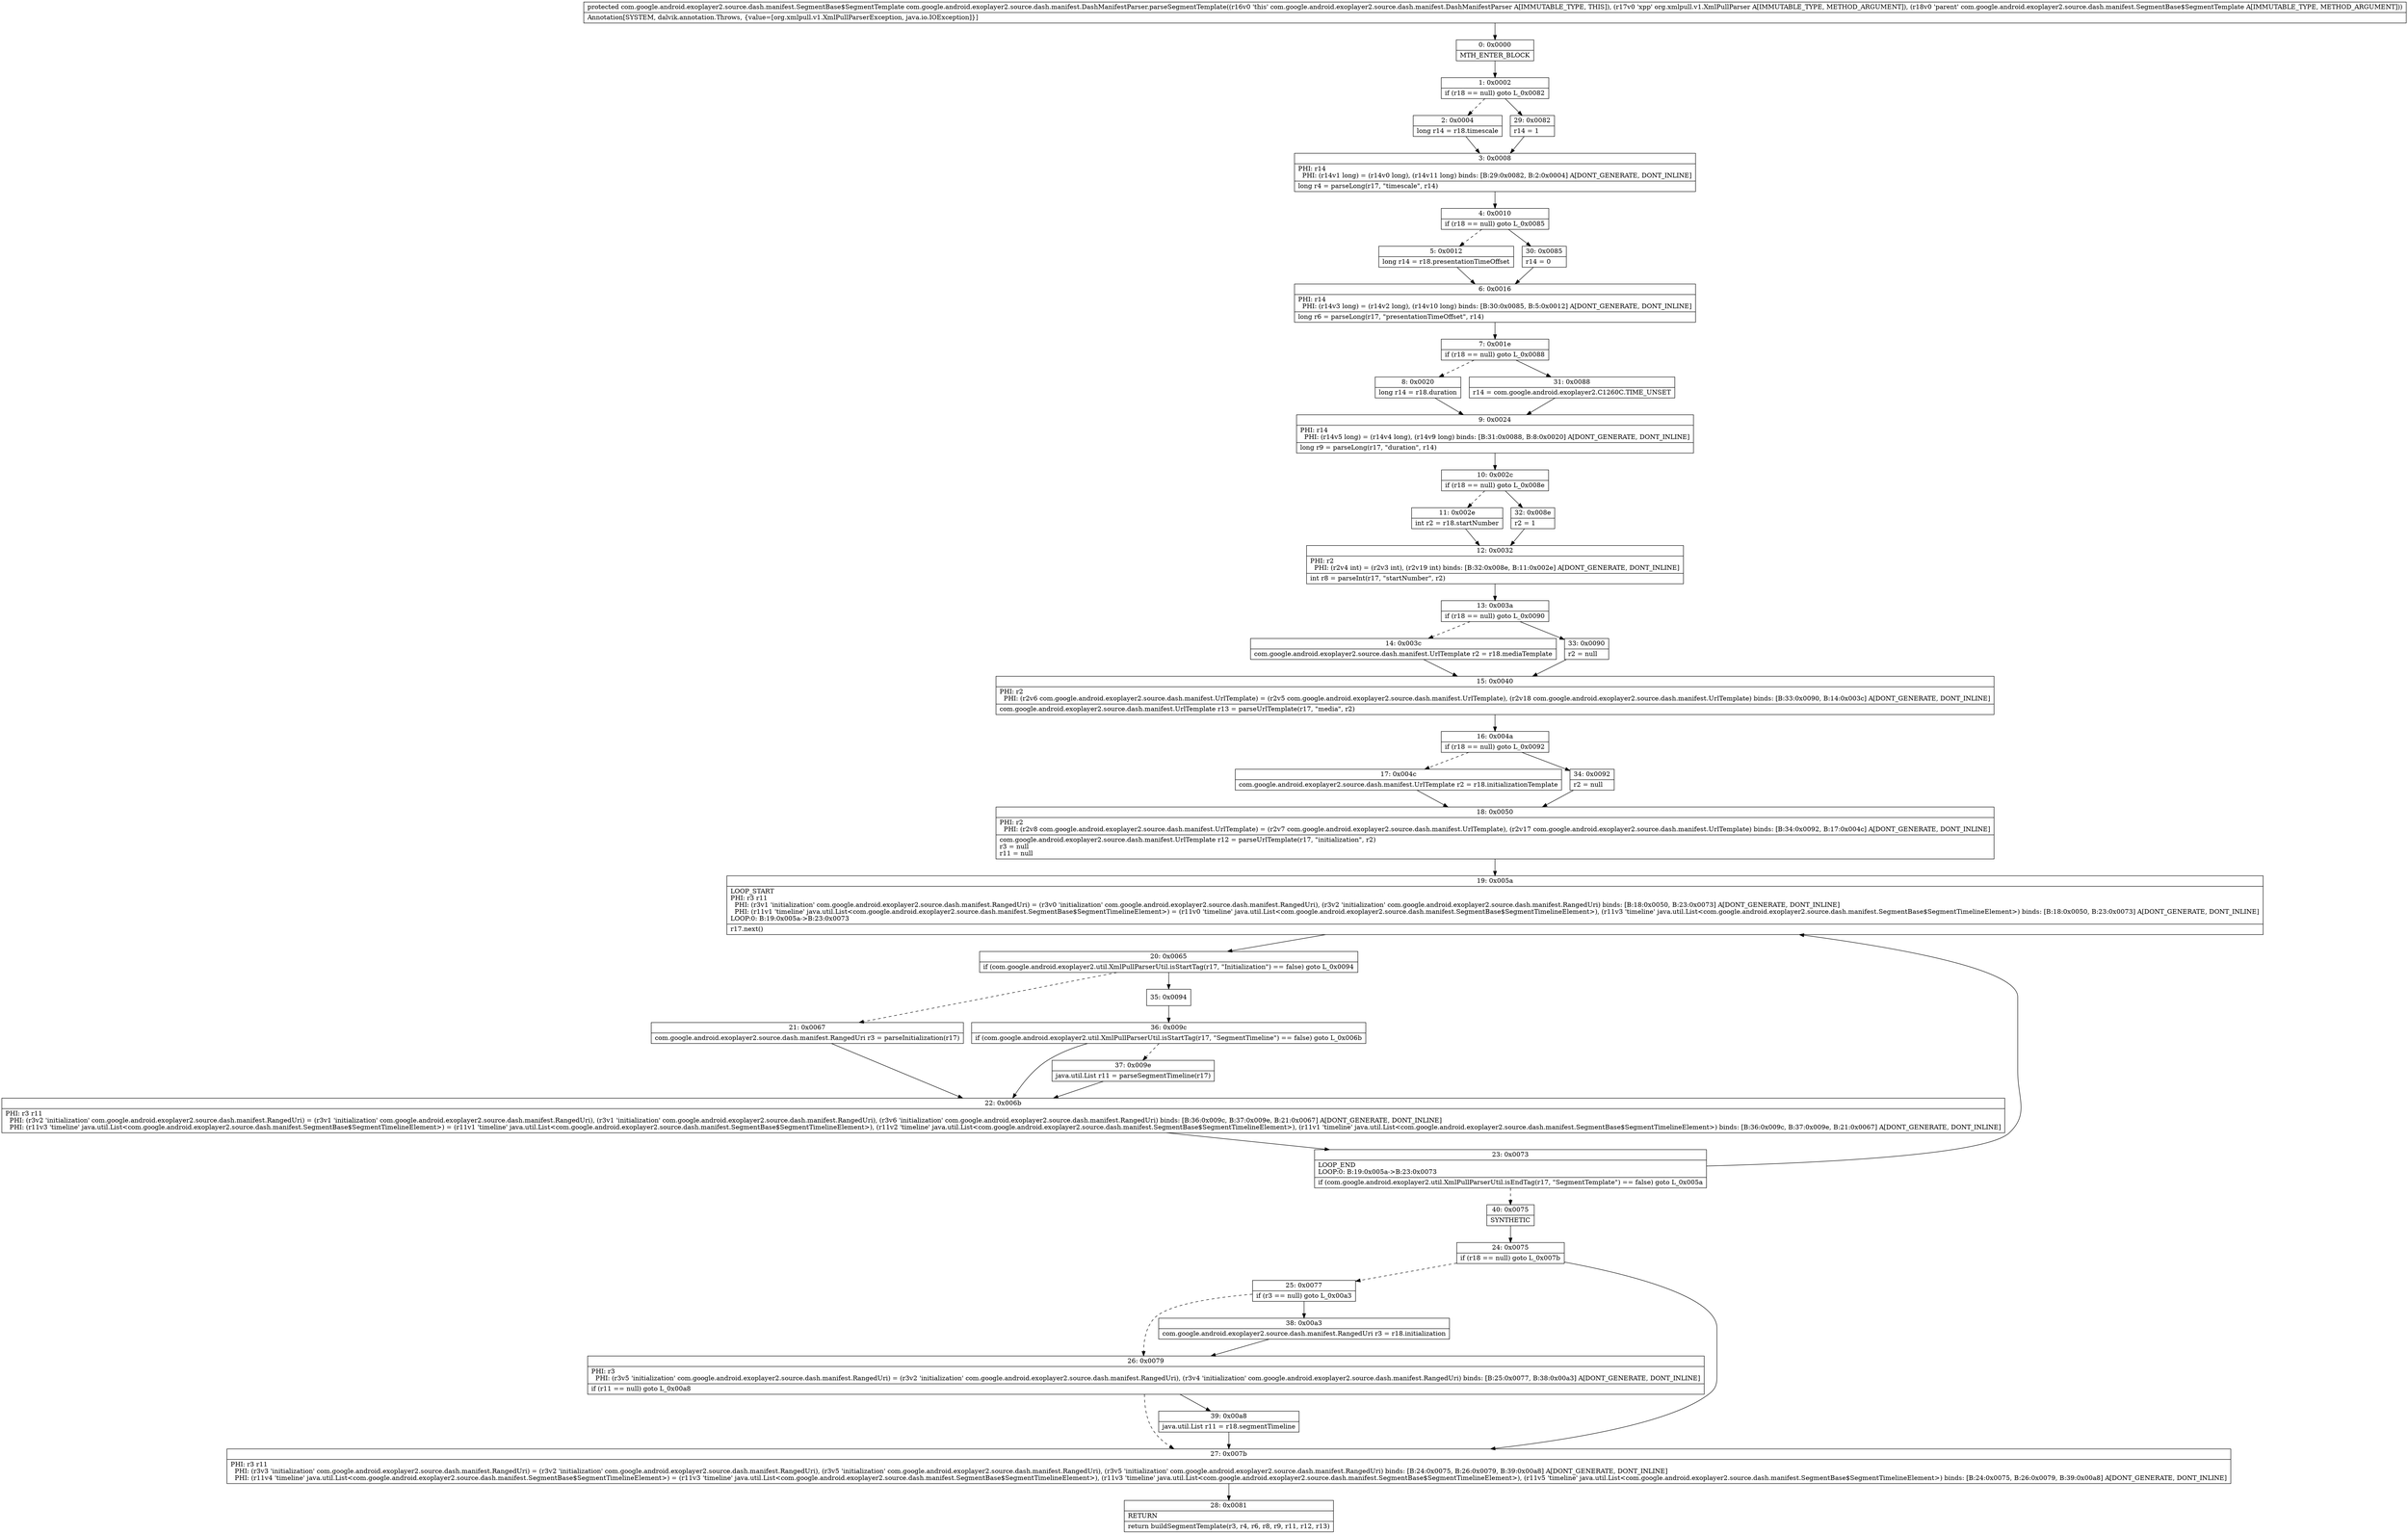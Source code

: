 digraph "CFG forcom.google.android.exoplayer2.source.dash.manifest.DashManifestParser.parseSegmentTemplate(Lorg\/xmlpull\/v1\/XmlPullParser;Lcom\/google\/android\/exoplayer2\/source\/dash\/manifest\/SegmentBase$SegmentTemplate;)Lcom\/google\/android\/exoplayer2\/source\/dash\/manifest\/SegmentBase$SegmentTemplate;" {
Node_0 [shape=record,label="{0\:\ 0x0000|MTH_ENTER_BLOCK\l}"];
Node_1 [shape=record,label="{1\:\ 0x0002|if (r18 == null) goto L_0x0082\l}"];
Node_2 [shape=record,label="{2\:\ 0x0004|long r14 = r18.timescale\l}"];
Node_3 [shape=record,label="{3\:\ 0x0008|PHI: r14 \l  PHI: (r14v1 long) = (r14v0 long), (r14v11 long) binds: [B:29:0x0082, B:2:0x0004] A[DONT_GENERATE, DONT_INLINE]\l|long r4 = parseLong(r17, \"timescale\", r14)\l}"];
Node_4 [shape=record,label="{4\:\ 0x0010|if (r18 == null) goto L_0x0085\l}"];
Node_5 [shape=record,label="{5\:\ 0x0012|long r14 = r18.presentationTimeOffset\l}"];
Node_6 [shape=record,label="{6\:\ 0x0016|PHI: r14 \l  PHI: (r14v3 long) = (r14v2 long), (r14v10 long) binds: [B:30:0x0085, B:5:0x0012] A[DONT_GENERATE, DONT_INLINE]\l|long r6 = parseLong(r17, \"presentationTimeOffset\", r14)\l}"];
Node_7 [shape=record,label="{7\:\ 0x001e|if (r18 == null) goto L_0x0088\l}"];
Node_8 [shape=record,label="{8\:\ 0x0020|long r14 = r18.duration\l}"];
Node_9 [shape=record,label="{9\:\ 0x0024|PHI: r14 \l  PHI: (r14v5 long) = (r14v4 long), (r14v9 long) binds: [B:31:0x0088, B:8:0x0020] A[DONT_GENERATE, DONT_INLINE]\l|long r9 = parseLong(r17, \"duration\", r14)\l}"];
Node_10 [shape=record,label="{10\:\ 0x002c|if (r18 == null) goto L_0x008e\l}"];
Node_11 [shape=record,label="{11\:\ 0x002e|int r2 = r18.startNumber\l}"];
Node_12 [shape=record,label="{12\:\ 0x0032|PHI: r2 \l  PHI: (r2v4 int) = (r2v3 int), (r2v19 int) binds: [B:32:0x008e, B:11:0x002e] A[DONT_GENERATE, DONT_INLINE]\l|int r8 = parseInt(r17, \"startNumber\", r2)\l}"];
Node_13 [shape=record,label="{13\:\ 0x003a|if (r18 == null) goto L_0x0090\l}"];
Node_14 [shape=record,label="{14\:\ 0x003c|com.google.android.exoplayer2.source.dash.manifest.UrlTemplate r2 = r18.mediaTemplate\l}"];
Node_15 [shape=record,label="{15\:\ 0x0040|PHI: r2 \l  PHI: (r2v6 com.google.android.exoplayer2.source.dash.manifest.UrlTemplate) = (r2v5 com.google.android.exoplayer2.source.dash.manifest.UrlTemplate), (r2v18 com.google.android.exoplayer2.source.dash.manifest.UrlTemplate) binds: [B:33:0x0090, B:14:0x003c] A[DONT_GENERATE, DONT_INLINE]\l|com.google.android.exoplayer2.source.dash.manifest.UrlTemplate r13 = parseUrlTemplate(r17, \"media\", r2)\l}"];
Node_16 [shape=record,label="{16\:\ 0x004a|if (r18 == null) goto L_0x0092\l}"];
Node_17 [shape=record,label="{17\:\ 0x004c|com.google.android.exoplayer2.source.dash.manifest.UrlTemplate r2 = r18.initializationTemplate\l}"];
Node_18 [shape=record,label="{18\:\ 0x0050|PHI: r2 \l  PHI: (r2v8 com.google.android.exoplayer2.source.dash.manifest.UrlTemplate) = (r2v7 com.google.android.exoplayer2.source.dash.manifest.UrlTemplate), (r2v17 com.google.android.exoplayer2.source.dash.manifest.UrlTemplate) binds: [B:34:0x0092, B:17:0x004c] A[DONT_GENERATE, DONT_INLINE]\l|com.google.android.exoplayer2.source.dash.manifest.UrlTemplate r12 = parseUrlTemplate(r17, \"initialization\", r2)\lr3 = null\lr11 = null\l}"];
Node_19 [shape=record,label="{19\:\ 0x005a|LOOP_START\lPHI: r3 r11 \l  PHI: (r3v1 'initialization' com.google.android.exoplayer2.source.dash.manifest.RangedUri) = (r3v0 'initialization' com.google.android.exoplayer2.source.dash.manifest.RangedUri), (r3v2 'initialization' com.google.android.exoplayer2.source.dash.manifest.RangedUri) binds: [B:18:0x0050, B:23:0x0073] A[DONT_GENERATE, DONT_INLINE]\l  PHI: (r11v1 'timeline' java.util.List\<com.google.android.exoplayer2.source.dash.manifest.SegmentBase$SegmentTimelineElement\>) = (r11v0 'timeline' java.util.List\<com.google.android.exoplayer2.source.dash.manifest.SegmentBase$SegmentTimelineElement\>), (r11v3 'timeline' java.util.List\<com.google.android.exoplayer2.source.dash.manifest.SegmentBase$SegmentTimelineElement\>) binds: [B:18:0x0050, B:23:0x0073] A[DONT_GENERATE, DONT_INLINE]\lLOOP:0: B:19:0x005a\-\>B:23:0x0073\l|r17.next()\l}"];
Node_20 [shape=record,label="{20\:\ 0x0065|if (com.google.android.exoplayer2.util.XmlPullParserUtil.isStartTag(r17, \"Initialization\") == false) goto L_0x0094\l}"];
Node_21 [shape=record,label="{21\:\ 0x0067|com.google.android.exoplayer2.source.dash.manifest.RangedUri r3 = parseInitialization(r17)\l}"];
Node_22 [shape=record,label="{22\:\ 0x006b|PHI: r3 r11 \l  PHI: (r3v2 'initialization' com.google.android.exoplayer2.source.dash.manifest.RangedUri) = (r3v1 'initialization' com.google.android.exoplayer2.source.dash.manifest.RangedUri), (r3v1 'initialization' com.google.android.exoplayer2.source.dash.manifest.RangedUri), (r3v6 'initialization' com.google.android.exoplayer2.source.dash.manifest.RangedUri) binds: [B:36:0x009c, B:37:0x009e, B:21:0x0067] A[DONT_GENERATE, DONT_INLINE]\l  PHI: (r11v3 'timeline' java.util.List\<com.google.android.exoplayer2.source.dash.manifest.SegmentBase$SegmentTimelineElement\>) = (r11v1 'timeline' java.util.List\<com.google.android.exoplayer2.source.dash.manifest.SegmentBase$SegmentTimelineElement\>), (r11v2 'timeline' java.util.List\<com.google.android.exoplayer2.source.dash.manifest.SegmentBase$SegmentTimelineElement\>), (r11v1 'timeline' java.util.List\<com.google.android.exoplayer2.source.dash.manifest.SegmentBase$SegmentTimelineElement\>) binds: [B:36:0x009c, B:37:0x009e, B:21:0x0067] A[DONT_GENERATE, DONT_INLINE]\l}"];
Node_23 [shape=record,label="{23\:\ 0x0073|LOOP_END\lLOOP:0: B:19:0x005a\-\>B:23:0x0073\l|if (com.google.android.exoplayer2.util.XmlPullParserUtil.isEndTag(r17, \"SegmentTemplate\") == false) goto L_0x005a\l}"];
Node_24 [shape=record,label="{24\:\ 0x0075|if (r18 == null) goto L_0x007b\l}"];
Node_25 [shape=record,label="{25\:\ 0x0077|if (r3 == null) goto L_0x00a3\l}"];
Node_26 [shape=record,label="{26\:\ 0x0079|PHI: r3 \l  PHI: (r3v5 'initialization' com.google.android.exoplayer2.source.dash.manifest.RangedUri) = (r3v2 'initialization' com.google.android.exoplayer2.source.dash.manifest.RangedUri), (r3v4 'initialization' com.google.android.exoplayer2.source.dash.manifest.RangedUri) binds: [B:25:0x0077, B:38:0x00a3] A[DONT_GENERATE, DONT_INLINE]\l|if (r11 == null) goto L_0x00a8\l}"];
Node_27 [shape=record,label="{27\:\ 0x007b|PHI: r3 r11 \l  PHI: (r3v3 'initialization' com.google.android.exoplayer2.source.dash.manifest.RangedUri) = (r3v2 'initialization' com.google.android.exoplayer2.source.dash.manifest.RangedUri), (r3v5 'initialization' com.google.android.exoplayer2.source.dash.manifest.RangedUri), (r3v5 'initialization' com.google.android.exoplayer2.source.dash.manifest.RangedUri) binds: [B:24:0x0075, B:26:0x0079, B:39:0x00a8] A[DONT_GENERATE, DONT_INLINE]\l  PHI: (r11v4 'timeline' java.util.List\<com.google.android.exoplayer2.source.dash.manifest.SegmentBase$SegmentTimelineElement\>) = (r11v3 'timeline' java.util.List\<com.google.android.exoplayer2.source.dash.manifest.SegmentBase$SegmentTimelineElement\>), (r11v3 'timeline' java.util.List\<com.google.android.exoplayer2.source.dash.manifest.SegmentBase$SegmentTimelineElement\>), (r11v5 'timeline' java.util.List\<com.google.android.exoplayer2.source.dash.manifest.SegmentBase$SegmentTimelineElement\>) binds: [B:24:0x0075, B:26:0x0079, B:39:0x00a8] A[DONT_GENERATE, DONT_INLINE]\l}"];
Node_28 [shape=record,label="{28\:\ 0x0081|RETURN\l|return buildSegmentTemplate(r3, r4, r6, r8, r9, r11, r12, r13)\l}"];
Node_29 [shape=record,label="{29\:\ 0x0082|r14 = 1\l}"];
Node_30 [shape=record,label="{30\:\ 0x0085|r14 = 0\l}"];
Node_31 [shape=record,label="{31\:\ 0x0088|r14 = com.google.android.exoplayer2.C1260C.TIME_UNSET\l}"];
Node_32 [shape=record,label="{32\:\ 0x008e|r2 = 1\l}"];
Node_33 [shape=record,label="{33\:\ 0x0090|r2 = null\l}"];
Node_34 [shape=record,label="{34\:\ 0x0092|r2 = null\l}"];
Node_35 [shape=record,label="{35\:\ 0x0094}"];
Node_36 [shape=record,label="{36\:\ 0x009c|if (com.google.android.exoplayer2.util.XmlPullParserUtil.isStartTag(r17, \"SegmentTimeline\") == false) goto L_0x006b\l}"];
Node_37 [shape=record,label="{37\:\ 0x009e|java.util.List r11 = parseSegmentTimeline(r17)\l}"];
Node_38 [shape=record,label="{38\:\ 0x00a3|com.google.android.exoplayer2.source.dash.manifest.RangedUri r3 = r18.initialization\l}"];
Node_39 [shape=record,label="{39\:\ 0x00a8|java.util.List r11 = r18.segmentTimeline\l}"];
Node_40 [shape=record,label="{40\:\ 0x0075|SYNTHETIC\l}"];
MethodNode[shape=record,label="{protected com.google.android.exoplayer2.source.dash.manifest.SegmentBase$SegmentTemplate com.google.android.exoplayer2.source.dash.manifest.DashManifestParser.parseSegmentTemplate((r16v0 'this' com.google.android.exoplayer2.source.dash.manifest.DashManifestParser A[IMMUTABLE_TYPE, THIS]), (r17v0 'xpp' org.xmlpull.v1.XmlPullParser A[IMMUTABLE_TYPE, METHOD_ARGUMENT]), (r18v0 'parent' com.google.android.exoplayer2.source.dash.manifest.SegmentBase$SegmentTemplate A[IMMUTABLE_TYPE, METHOD_ARGUMENT]))  | Annotation[SYSTEM, dalvik.annotation.Throws, \{value=[org.xmlpull.v1.XmlPullParserException, java.io.IOException]\}]\l}"];
MethodNode -> Node_0;
Node_0 -> Node_1;
Node_1 -> Node_2[style=dashed];
Node_1 -> Node_29;
Node_2 -> Node_3;
Node_3 -> Node_4;
Node_4 -> Node_5[style=dashed];
Node_4 -> Node_30;
Node_5 -> Node_6;
Node_6 -> Node_7;
Node_7 -> Node_8[style=dashed];
Node_7 -> Node_31;
Node_8 -> Node_9;
Node_9 -> Node_10;
Node_10 -> Node_11[style=dashed];
Node_10 -> Node_32;
Node_11 -> Node_12;
Node_12 -> Node_13;
Node_13 -> Node_14[style=dashed];
Node_13 -> Node_33;
Node_14 -> Node_15;
Node_15 -> Node_16;
Node_16 -> Node_17[style=dashed];
Node_16 -> Node_34;
Node_17 -> Node_18;
Node_18 -> Node_19;
Node_19 -> Node_20;
Node_20 -> Node_21[style=dashed];
Node_20 -> Node_35;
Node_21 -> Node_22;
Node_22 -> Node_23;
Node_23 -> Node_19;
Node_23 -> Node_40[style=dashed];
Node_24 -> Node_25[style=dashed];
Node_24 -> Node_27;
Node_25 -> Node_26[style=dashed];
Node_25 -> Node_38;
Node_26 -> Node_27[style=dashed];
Node_26 -> Node_39;
Node_27 -> Node_28;
Node_29 -> Node_3;
Node_30 -> Node_6;
Node_31 -> Node_9;
Node_32 -> Node_12;
Node_33 -> Node_15;
Node_34 -> Node_18;
Node_35 -> Node_36;
Node_36 -> Node_22;
Node_36 -> Node_37[style=dashed];
Node_37 -> Node_22;
Node_38 -> Node_26;
Node_39 -> Node_27;
Node_40 -> Node_24;
}

